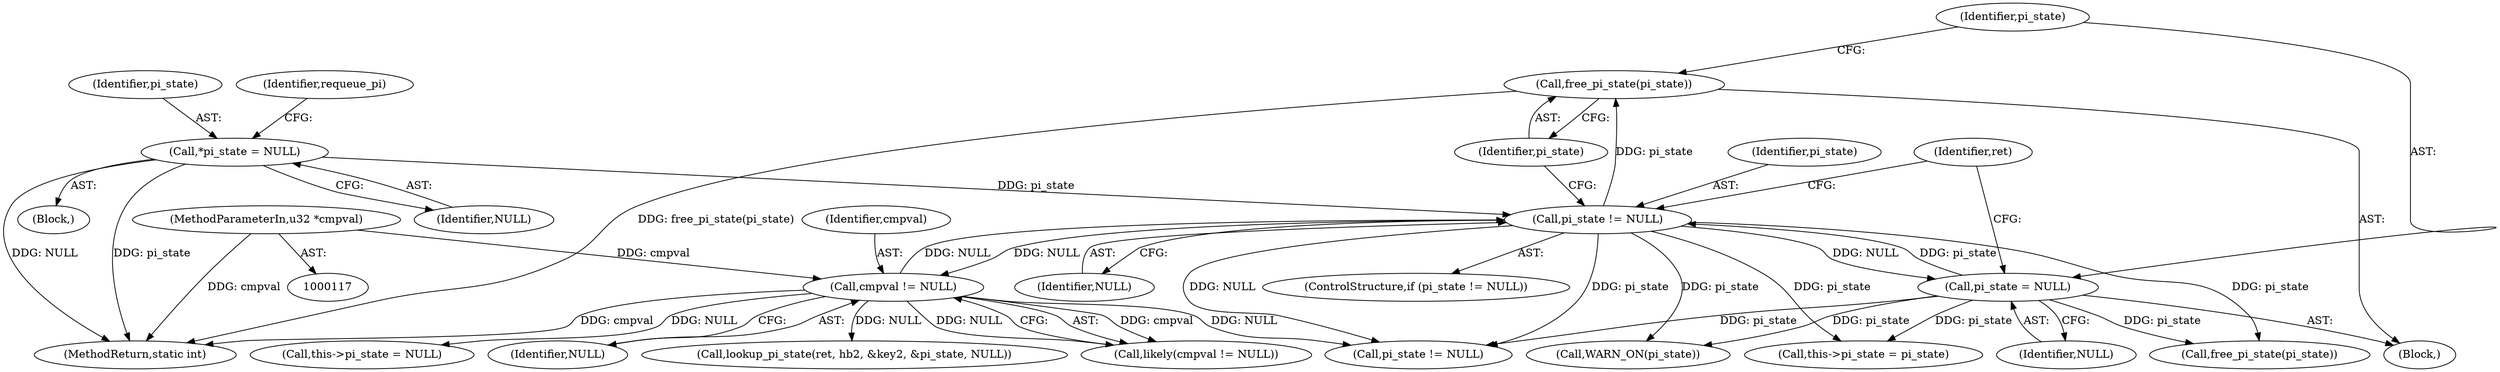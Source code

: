 digraph "0_linux_e9c243a5a6de0be8e584c604d353412584b592f8@API" {
"1000179" [label="(Call,free_pi_state(pi_state))"];
"1000175" [label="(Call,pi_state != NULL)"];
"1000181" [label="(Call,pi_state = NULL)"];
"1000144" [label="(Call,*pi_state = NULL)"];
"1000251" [label="(Call,cmpval != NULL)"];
"1000123" [label="(MethodParameterIn,u32 *cmpval)"];
"1000251" [label="(Call,cmpval != NULL)"];
"1000125" [label="(Block,)"];
"1000552" [label="(MethodReturn,static int)"];
"1000177" [label="(Identifier,NULL)"];
"1000330" [label="(Call,WARN_ON(pi_state))"];
"1000466" [label="(Call,this->pi_state = pi_state)"];
"1000181" [label="(Call,pi_state = NULL)"];
"1000507" [label="(Call,free_pi_state(pi_state))"];
"1000179" [label="(Call,free_pi_state(pi_state))"];
"1000145" [label="(Identifier,pi_state)"];
"1000338" [label="(Call,lookup_pi_state(ret, hb2, &key2, &pi_state, NULL))"];
"1000174" [label="(ControlStructure,if (pi_state != NULL))"];
"1000183" [label="(Identifier,NULL)"];
"1000144" [label="(Call,*pi_state = NULL)"];
"1000152" [label="(Identifier,requeue_pi)"];
"1000146" [label="(Identifier,NULL)"];
"1000176" [label="(Identifier,pi_state)"];
"1000175" [label="(Call,pi_state != NULL)"];
"1000250" [label="(Call,likely(cmpval != NULL))"];
"1000185" [label="(Identifier,ret)"];
"1000542" [label="(Call,pi_state != NULL)"];
"1000502" [label="(Call,this->pi_state = NULL)"];
"1000253" [label="(Identifier,NULL)"];
"1000182" [label="(Identifier,pi_state)"];
"1000178" [label="(Block,)"];
"1000123" [label="(MethodParameterIn,u32 *cmpval)"];
"1000180" [label="(Identifier,pi_state)"];
"1000252" [label="(Identifier,cmpval)"];
"1000179" -> "1000178"  [label="AST: "];
"1000179" -> "1000180"  [label="CFG: "];
"1000180" -> "1000179"  [label="AST: "];
"1000182" -> "1000179"  [label="CFG: "];
"1000179" -> "1000552"  [label="DDG: free_pi_state(pi_state)"];
"1000175" -> "1000179"  [label="DDG: pi_state"];
"1000175" -> "1000174"  [label="AST: "];
"1000175" -> "1000177"  [label="CFG: "];
"1000176" -> "1000175"  [label="AST: "];
"1000177" -> "1000175"  [label="AST: "];
"1000180" -> "1000175"  [label="CFG: "];
"1000185" -> "1000175"  [label="CFG: "];
"1000181" -> "1000175"  [label="DDG: pi_state"];
"1000144" -> "1000175"  [label="DDG: pi_state"];
"1000251" -> "1000175"  [label="DDG: NULL"];
"1000175" -> "1000181"  [label="DDG: NULL"];
"1000175" -> "1000251"  [label="DDG: NULL"];
"1000175" -> "1000330"  [label="DDG: pi_state"];
"1000175" -> "1000466"  [label="DDG: pi_state"];
"1000175" -> "1000507"  [label="DDG: pi_state"];
"1000175" -> "1000542"  [label="DDG: pi_state"];
"1000175" -> "1000542"  [label="DDG: NULL"];
"1000181" -> "1000178"  [label="AST: "];
"1000181" -> "1000183"  [label="CFG: "];
"1000182" -> "1000181"  [label="AST: "];
"1000183" -> "1000181"  [label="AST: "];
"1000185" -> "1000181"  [label="CFG: "];
"1000181" -> "1000330"  [label="DDG: pi_state"];
"1000181" -> "1000466"  [label="DDG: pi_state"];
"1000181" -> "1000507"  [label="DDG: pi_state"];
"1000181" -> "1000542"  [label="DDG: pi_state"];
"1000144" -> "1000125"  [label="AST: "];
"1000144" -> "1000146"  [label="CFG: "];
"1000145" -> "1000144"  [label="AST: "];
"1000146" -> "1000144"  [label="AST: "];
"1000152" -> "1000144"  [label="CFG: "];
"1000144" -> "1000552"  [label="DDG: pi_state"];
"1000144" -> "1000552"  [label="DDG: NULL"];
"1000251" -> "1000250"  [label="AST: "];
"1000251" -> "1000253"  [label="CFG: "];
"1000252" -> "1000251"  [label="AST: "];
"1000253" -> "1000251"  [label="AST: "];
"1000250" -> "1000251"  [label="CFG: "];
"1000251" -> "1000552"  [label="DDG: cmpval"];
"1000251" -> "1000250"  [label="DDG: cmpval"];
"1000251" -> "1000250"  [label="DDG: NULL"];
"1000123" -> "1000251"  [label="DDG: cmpval"];
"1000251" -> "1000338"  [label="DDG: NULL"];
"1000251" -> "1000502"  [label="DDG: NULL"];
"1000251" -> "1000542"  [label="DDG: NULL"];
"1000123" -> "1000117"  [label="AST: "];
"1000123" -> "1000552"  [label="DDG: cmpval"];
}
